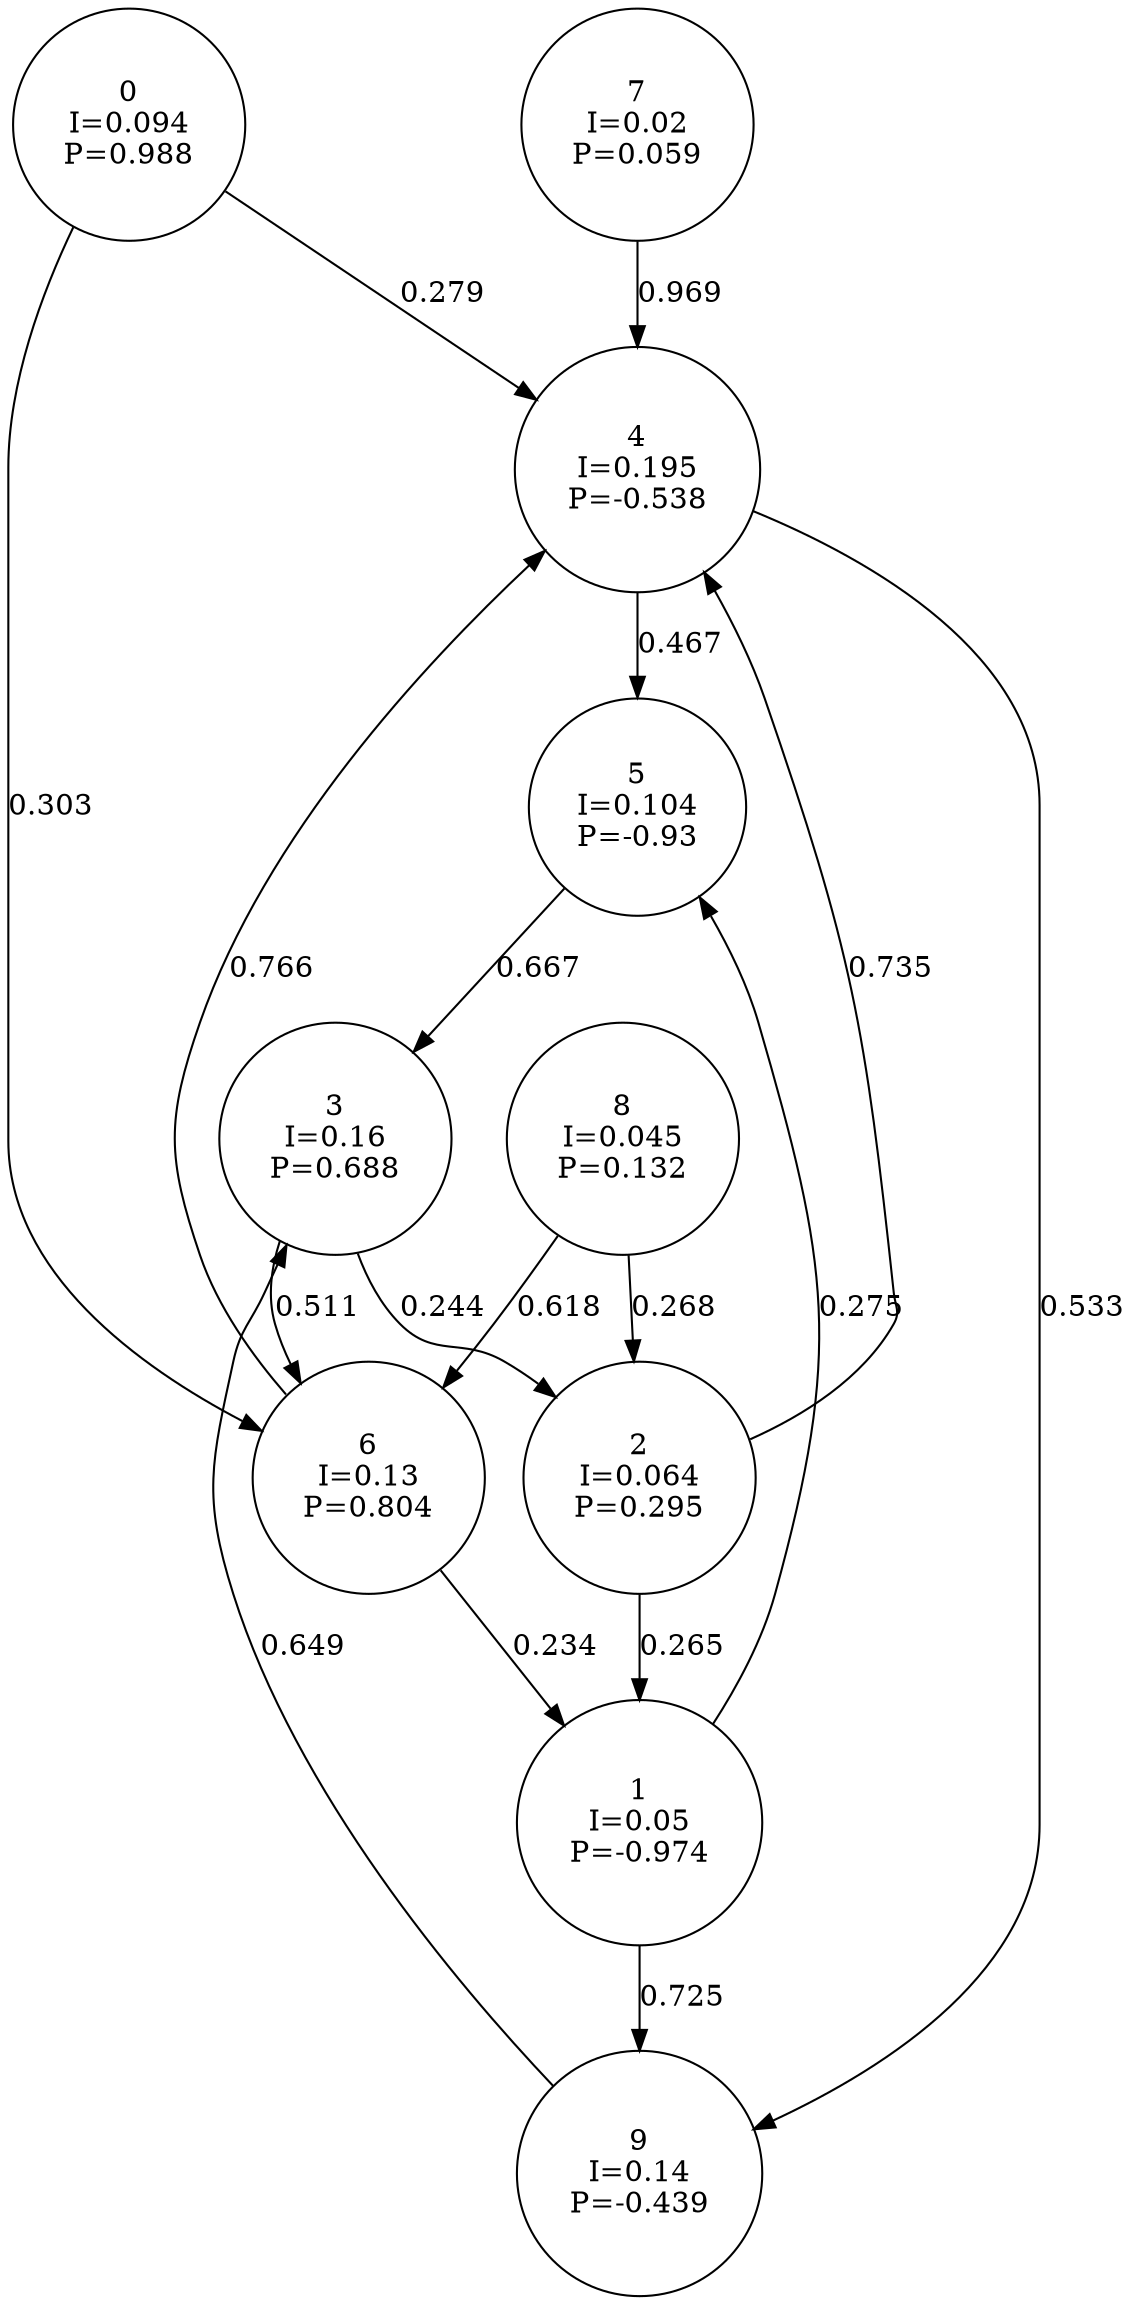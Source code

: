 digraph a {
0 [shape=circle, label="0\nI=0.094\nP=0.988"];
	0 -> 4 [label="0.279"];
	0 -> 6 [label="0.303"];
1 [shape=circle, label="1\nI=0.05\nP=-0.974"];
	1 -> 5 [label="0.275"];
	1 -> 9 [label="0.725"];
2 [shape=circle, label="2\nI=0.064\nP=0.295"];
	2 -> 1 [label="0.265"];
	2 -> 4 [label="0.735"];
3 [shape=circle, label="3\nI=0.16\nP=0.688"];
	3 -> 2 [label="0.244"];
	3 -> 6 [label="0.511"];
4 [shape=circle, label="4\nI=0.195\nP=-0.538"];
	4 -> 5 [label="0.467"];
	4 -> 9 [label="0.533"];
5 [shape=circle, label="5\nI=0.104\nP=-0.93"];
	5 -> 3 [label="0.667"];
6 [shape=circle, label="6\nI=0.13\nP=0.804"];
	6 -> 1 [label="0.234"];
	6 -> 4 [label="0.766"];
7 [shape=circle, label="7\nI=0.02\nP=0.059"];
	7 -> 4 [label="0.969"];
8 [shape=circle, label="8\nI=0.045\nP=0.132"];
	8 -> 2 [label="0.268"];
	8 -> 6 [label="0.618"];
9 [shape=circle, label="9\nI=0.14\nP=-0.439"];
	9 -> 3 [label="0.649"];
}